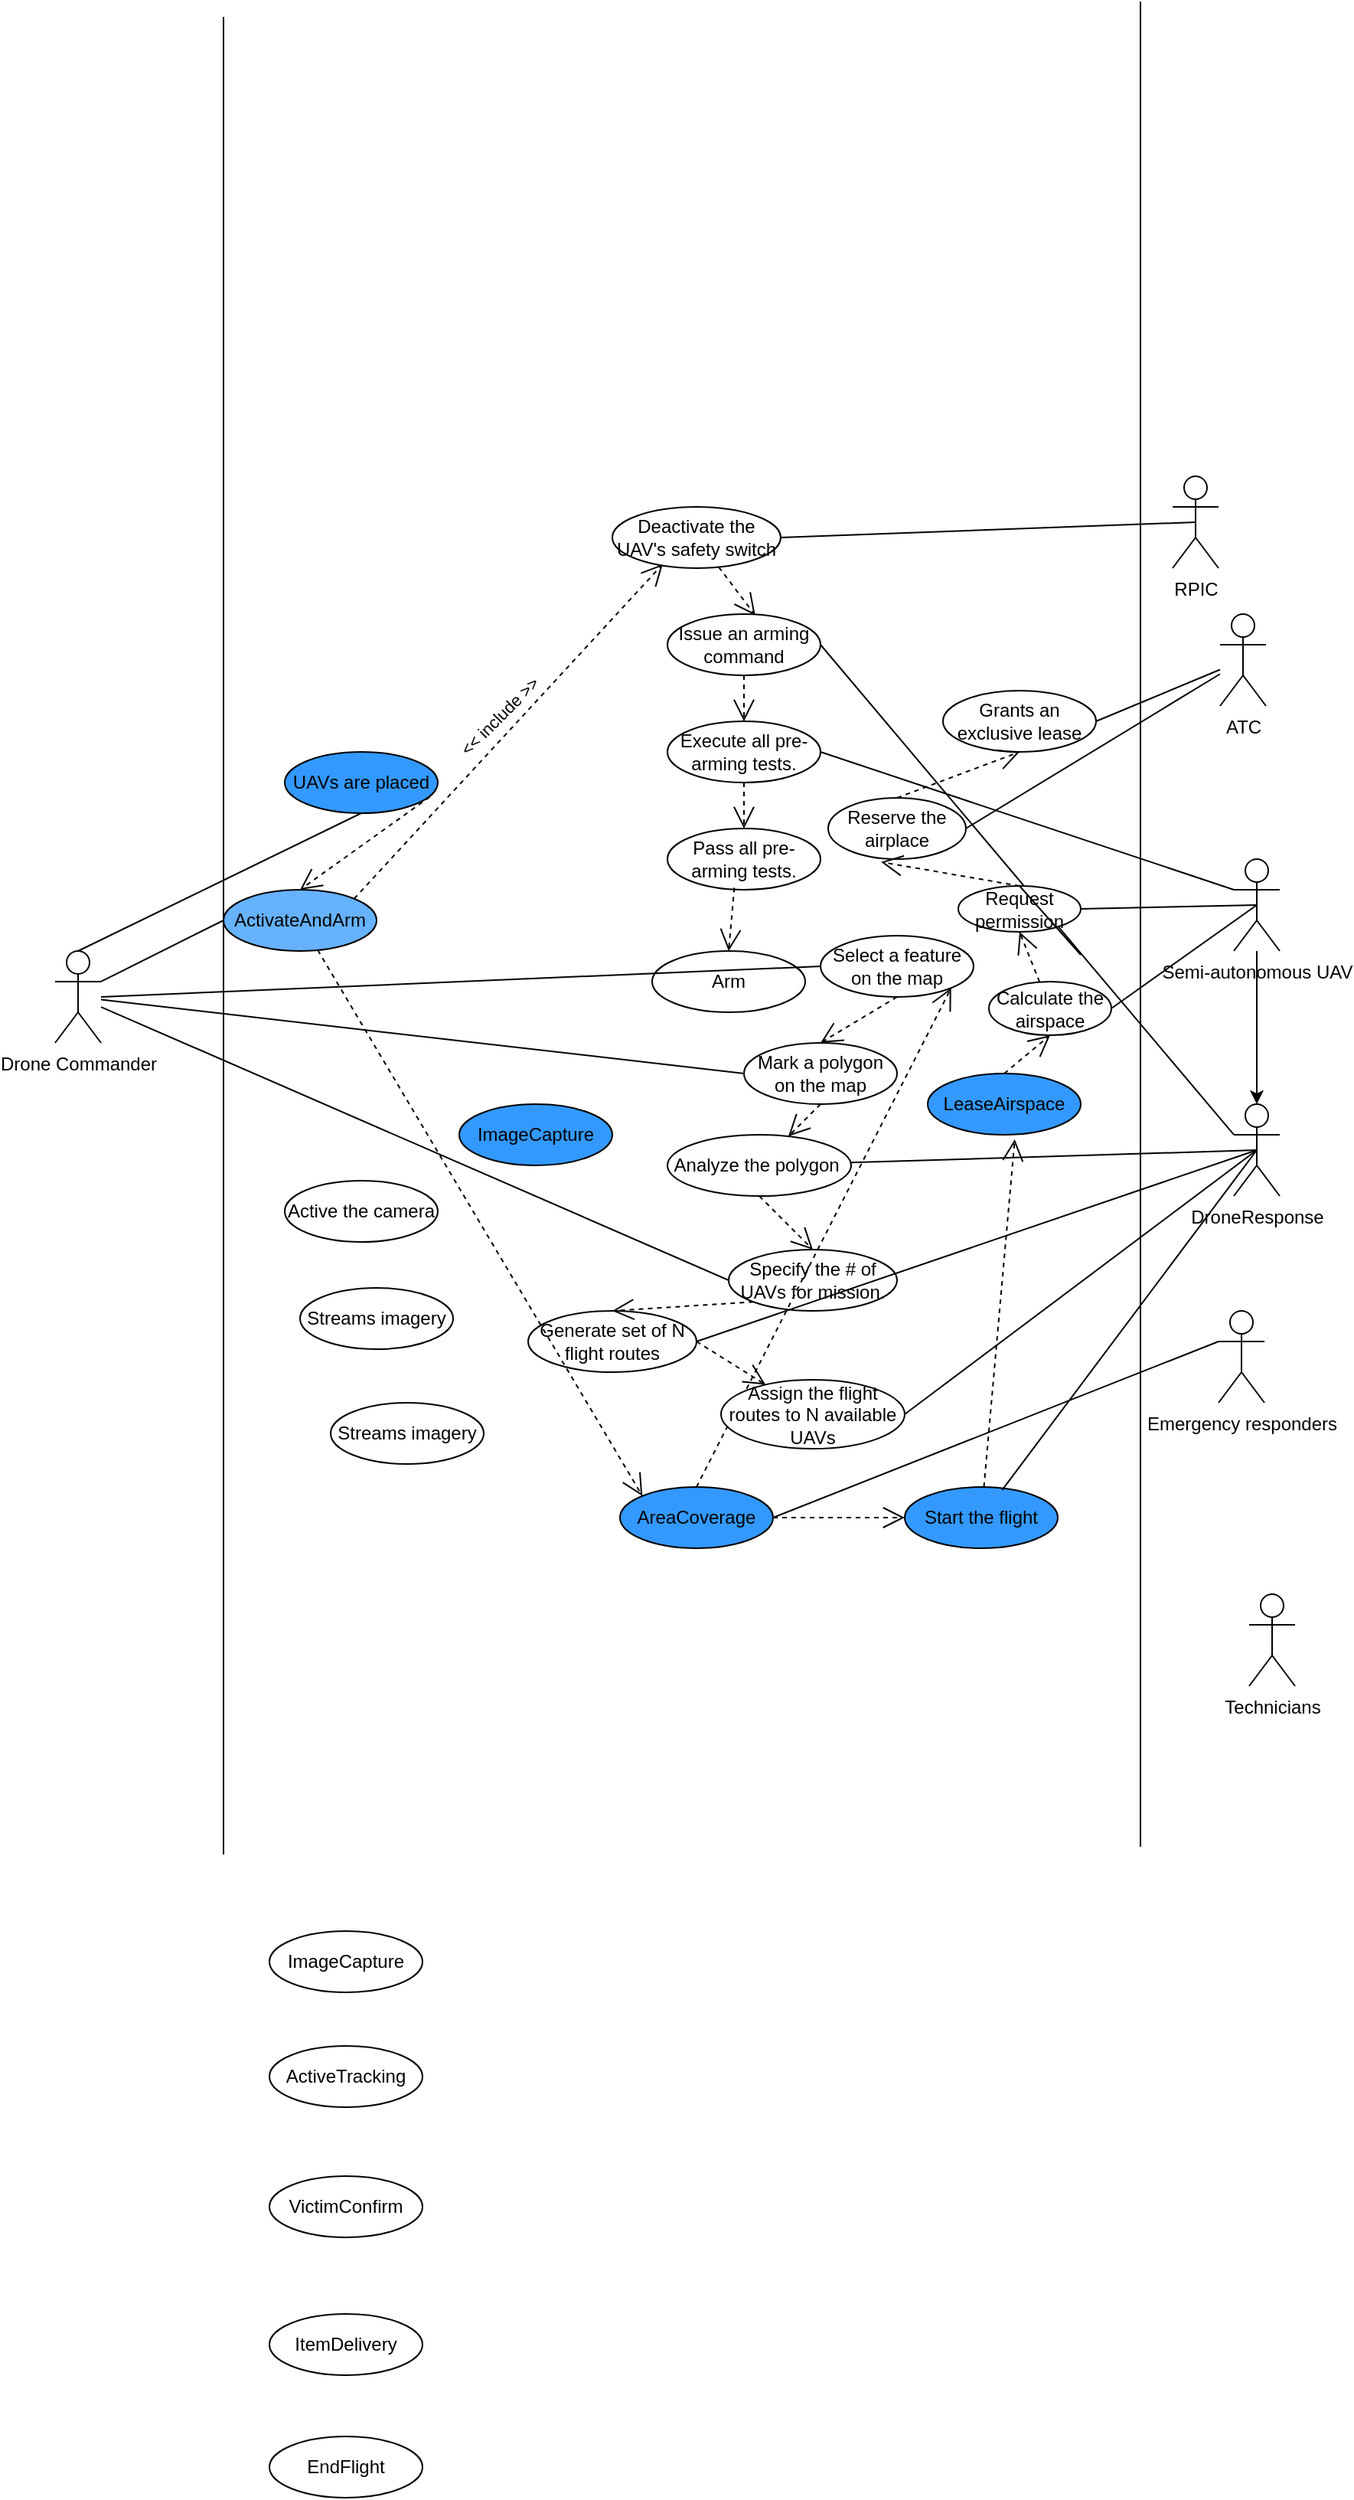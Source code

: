 <mxfile version="22.1.4" type="github">
  <diagram name="Page-1" id="hwL8e8LELadIlyGQyHQZ">
    <mxGraphModel dx="941" dy="2006" grid="1" gridSize="10" guides="1" tooltips="1" connect="1" arrows="1" fold="1" page="1" pageScale="1" pageWidth="827" pageHeight="1169" math="0" shadow="0">
      <root>
        <mxCell id="0" />
        <mxCell id="1" parent="0" />
        <mxCell id="xkGvFycIygTigsBlXQcr-1" value="" style="endArrow=none;html=1;rounded=0;" edge="1" parent="1">
          <mxGeometry width="50" height="50" relative="1" as="geometry">
            <mxPoint x="160" y="880" as="sourcePoint" />
            <mxPoint x="160" y="-320" as="targetPoint" />
          </mxGeometry>
        </mxCell>
        <mxCell id="xkGvFycIygTigsBlXQcr-2" value="" style="endArrow=none;html=1;rounded=0;" edge="1" parent="1">
          <mxGeometry width="50" height="50" relative="1" as="geometry">
            <mxPoint x="759" y="875" as="sourcePoint" />
            <mxPoint x="759" y="-330" as="targetPoint" />
          </mxGeometry>
        </mxCell>
        <mxCell id="xkGvFycIygTigsBlXQcr-3" value="Drone Commander" style="shape=umlActor;verticalLabelPosition=bottom;verticalAlign=top;html=1;" vertex="1" parent="1">
          <mxGeometry x="50" y="290" width="30" height="60" as="geometry" />
        </mxCell>
        <mxCell id="xkGvFycIygTigsBlXQcr-5" value="Semi-autonomous UAV" style="shape=umlActor;verticalLabelPosition=bottom;verticalAlign=top;html=1;" vertex="1" parent="1">
          <mxGeometry x="820" y="230" width="30" height="60" as="geometry" />
        </mxCell>
        <mxCell id="xkGvFycIygTigsBlXQcr-6" value="Emergency responders" style="shape=umlActor;verticalLabelPosition=bottom;verticalAlign=top;html=1;" vertex="1" parent="1">
          <mxGeometry x="810" y="525" width="30" height="60" as="geometry" />
        </mxCell>
        <mxCell id="xkGvFycIygTigsBlXQcr-7" value="DroneResponse" style="shape=umlActor;verticalLabelPosition=bottom;verticalAlign=top;html=1;" vertex="1" parent="1">
          <mxGeometry x="820" y="390" width="30" height="60" as="geometry" />
        </mxCell>
        <mxCell id="xkGvFycIygTigsBlXQcr-8" value="RPIC" style="shape=umlActor;verticalLabelPosition=bottom;verticalAlign=top;html=1;" vertex="1" parent="1">
          <mxGeometry x="780" y="-20" width="30" height="60" as="geometry" />
        </mxCell>
        <mxCell id="xkGvFycIygTigsBlXQcr-9" value="Technicians" style="shape=umlActor;verticalLabelPosition=bottom;verticalAlign=top;html=1;" vertex="1" parent="1">
          <mxGeometry x="830" y="710" width="30" height="60" as="geometry" />
        </mxCell>
        <mxCell id="xkGvFycIygTigsBlXQcr-12" value="ActivateAndArm" style="ellipse;whiteSpace=wrap;html=1;align=center;fillColor=#66B2FF;" vertex="1" parent="1">
          <mxGeometry x="160" y="250" width="100" height="40" as="geometry" />
        </mxCell>
        <mxCell id="xkGvFycIygTigsBlXQcr-13" value="AreaCoverage" style="ellipse;whiteSpace=wrap;html=1;align=center;fillColor=#3399FF;" vertex="1" parent="1">
          <mxGeometry x="419" y="640" width="100" height="40" as="geometry" />
        </mxCell>
        <mxCell id="xkGvFycIygTigsBlXQcr-14" value="LeaseAirspace" style="ellipse;whiteSpace=wrap;html=1;align=center;fillColor=#3399FF;" vertex="1" parent="1">
          <mxGeometry x="620" y="370" width="100" height="40" as="geometry" />
        </mxCell>
        <mxCell id="xkGvFycIygTigsBlXQcr-15" value="ImageCapture" style="ellipse;whiteSpace=wrap;html=1;align=center;" vertex="1" parent="1">
          <mxGeometry x="190" y="930" width="100" height="40" as="geometry" />
        </mxCell>
        <mxCell id="xkGvFycIygTigsBlXQcr-16" value="ActiveTracking" style="ellipse;whiteSpace=wrap;html=1;align=center;" vertex="1" parent="1">
          <mxGeometry x="190" y="1005" width="100" height="40" as="geometry" />
        </mxCell>
        <mxCell id="xkGvFycIygTigsBlXQcr-17" value="VictimConfirm" style="ellipse;whiteSpace=wrap;html=1;align=center;" vertex="1" parent="1">
          <mxGeometry x="190" y="1090" width="100" height="40" as="geometry" />
        </mxCell>
        <mxCell id="xkGvFycIygTigsBlXQcr-18" value="ItemDelivery" style="ellipse;whiteSpace=wrap;html=1;align=center;" vertex="1" parent="1">
          <mxGeometry x="190" y="1180" width="100" height="40" as="geometry" />
        </mxCell>
        <mxCell id="xkGvFycIygTigsBlXQcr-19" value="EndFlight" style="ellipse;whiteSpace=wrap;html=1;align=center;" vertex="1" parent="1">
          <mxGeometry x="190" y="1260" width="100" height="40" as="geometry" />
        </mxCell>
        <mxCell id="xkGvFycIygTigsBlXQcr-23" value="" style="endArrow=none;html=1;rounded=0;exitX=1;exitY=0.333;exitDx=0;exitDy=0;exitPerimeter=0;entryX=0;entryY=0.5;entryDx=0;entryDy=0;" edge="1" parent="1" source="xkGvFycIygTigsBlXQcr-3" target="xkGvFycIygTigsBlXQcr-12">
          <mxGeometry width="50" height="50" relative="1" as="geometry">
            <mxPoint x="230" y="260" as="sourcePoint" />
            <mxPoint x="210" y="40" as="targetPoint" />
          </mxGeometry>
        </mxCell>
        <mxCell id="xkGvFycIygTigsBlXQcr-24" value="" style="endArrow=open;endSize=12;dashed=1;html=1;rounded=0;exitX=1;exitY=0;exitDx=0;exitDy=0;entryX=0.3;entryY=0.933;entryDx=0;entryDy=0;entryPerimeter=0;" edge="1" parent="1" source="xkGvFycIygTigsBlXQcr-12" target="xkGvFycIygTigsBlXQcr-25">
          <mxGeometry x="-0.185" y="26" width="160" relative="1" as="geometry">
            <mxPoint x="390" y="290" as="sourcePoint" />
            <mxPoint x="440" y="210" as="targetPoint" />
            <mxPoint as="offset" />
          </mxGeometry>
        </mxCell>
        <mxCell id="xkGvFycIygTigsBlXQcr-27" value="&amp;lt;&amp;lt; include &amp;gt;&amp;gt;" style="edgeLabel;html=1;align=center;verticalAlign=middle;resizable=0;points=[];rotation=-45;" vertex="1" connectable="0" parent="xkGvFycIygTigsBlXQcr-24">
          <mxGeometry x="0.029" y="-2" relative="1" as="geometry">
            <mxPoint x="-11" y="-8" as="offset" />
          </mxGeometry>
        </mxCell>
        <mxCell id="xkGvFycIygTigsBlXQcr-25" value="Deactivate the UAV&#39;s safety switch" style="ellipse;whiteSpace=wrap;html=1;align=center;" vertex="1" parent="1">
          <mxGeometry x="414" width="110" height="40" as="geometry" />
        </mxCell>
        <mxCell id="xkGvFycIygTigsBlXQcr-26" value="" style="endArrow=none;html=1;rounded=0;exitX=1;exitY=0.5;exitDx=0;exitDy=0;entryX=0.5;entryY=0.5;entryDx=0;entryDy=0;entryPerimeter=0;" edge="1" parent="1" source="xkGvFycIygTigsBlXQcr-25" target="xkGvFycIygTigsBlXQcr-8">
          <mxGeometry width="50" height="50" relative="1" as="geometry">
            <mxPoint x="540" y="180" as="sourcePoint" />
            <mxPoint x="740" y="130" as="targetPoint" />
          </mxGeometry>
        </mxCell>
        <mxCell id="xkGvFycIygTigsBlXQcr-28" value="" style="endArrow=open;endSize=12;dashed=1;html=1;rounded=0;entryX=0.574;entryY=0.021;entryDx=0;entryDy=0;entryPerimeter=0;" edge="1" parent="1" source="xkGvFycIygTigsBlXQcr-25" target="xkGvFycIygTigsBlXQcr-32">
          <mxGeometry x="-0.185" y="26" width="160" relative="1" as="geometry">
            <mxPoint x="439.17" y="200" as="sourcePoint" />
            <mxPoint x="524.002" y="40.217" as="targetPoint" />
            <mxPoint as="offset" />
          </mxGeometry>
        </mxCell>
        <mxCell id="xkGvFycIygTigsBlXQcr-31" value="" style="endArrow=none;html=1;rounded=0;exitX=1;exitY=0.5;exitDx=0;exitDy=0;entryX=0;entryY=0.333;entryDx=0;entryDy=0;entryPerimeter=0;" edge="1" parent="1" source="xkGvFycIygTigsBlXQcr-32" target="xkGvFycIygTigsBlXQcr-7">
          <mxGeometry width="50" height="50" relative="1" as="geometry">
            <mxPoint x="545" y="380" as="sourcePoint" />
            <mxPoint x="760" y="370" as="targetPoint" />
          </mxGeometry>
        </mxCell>
        <mxCell id="xkGvFycIygTigsBlXQcr-32" value="Issue an arming command" style="ellipse;whiteSpace=wrap;html=1;align=center;" vertex="1" parent="1">
          <mxGeometry x="450" y="70" width="100" height="40" as="geometry" />
        </mxCell>
        <mxCell id="xkGvFycIygTigsBlXQcr-33" value="Execute all pre-arming tests." style="ellipse;whiteSpace=wrap;html=1;align=center;" vertex="1" parent="1">
          <mxGeometry x="450" y="140" width="100" height="40" as="geometry" />
        </mxCell>
        <mxCell id="xkGvFycIygTigsBlXQcr-34" value="" style="endArrow=open;endSize=12;dashed=1;html=1;rounded=0;entryX=0.5;entryY=0;entryDx=0;entryDy=0;" edge="1" parent="1" source="xkGvFycIygTigsBlXQcr-32" target="xkGvFycIygTigsBlXQcr-33">
          <mxGeometry x="-0.185" y="26" width="160" relative="1" as="geometry">
            <mxPoint x="375" y="360" as="sourcePoint" />
            <mxPoint x="480" y="280" as="targetPoint" />
            <mxPoint as="offset" />
          </mxGeometry>
        </mxCell>
        <mxCell id="xkGvFycIygTigsBlXQcr-35" value="Pass all pre-arming tests." style="ellipse;whiteSpace=wrap;html=1;align=center;" vertex="1" parent="1">
          <mxGeometry x="450" y="210" width="100" height="40" as="geometry" />
        </mxCell>
        <mxCell id="xkGvFycIygTigsBlXQcr-36" value="" style="endArrow=open;endSize=12;dashed=1;html=1;rounded=0;exitX=0.5;exitY=1;exitDx=0;exitDy=0;entryX=0.5;entryY=0;entryDx=0;entryDy=0;" edge="1" parent="1" source="xkGvFycIygTigsBlXQcr-33" target="xkGvFycIygTigsBlXQcr-35">
          <mxGeometry x="-0.185" y="26" width="160" relative="1" as="geometry">
            <mxPoint x="380" y="320" as="sourcePoint" />
            <mxPoint x="480" y="260" as="targetPoint" />
            <mxPoint as="offset" />
            <Array as="points" />
          </mxGeometry>
        </mxCell>
        <mxCell id="xkGvFycIygTigsBlXQcr-37" value="" style="endArrow=none;html=1;rounded=0;exitX=1;exitY=0.5;exitDx=0;exitDy=0;entryX=0;entryY=0.333;entryDx=0;entryDy=0;entryPerimeter=0;" edge="1" parent="1" source="xkGvFycIygTigsBlXQcr-33" target="xkGvFycIygTigsBlXQcr-5">
          <mxGeometry width="50" height="50" relative="1" as="geometry">
            <mxPoint x="600" y="280" as="sourcePoint" />
            <mxPoint x="800" y="230" as="targetPoint" />
          </mxGeometry>
        </mxCell>
        <mxCell id="xkGvFycIygTigsBlXQcr-38" value="" style="endArrow=none;html=1;rounded=0;exitX=1;exitY=0.5;exitDx=0;exitDy=0;entryX=0.5;entryY=0.5;entryDx=0;entryDy=0;entryPerimeter=0;" edge="1" parent="1" source="xkGvFycIygTigsBlXQcr-79" target="xkGvFycIygTigsBlXQcr-5">
          <mxGeometry width="50" height="50" relative="1" as="geometry">
            <mxPoint x="650.0" y="360" as="sourcePoint" />
            <mxPoint x="890" y="370" as="targetPoint" />
          </mxGeometry>
        </mxCell>
        <mxCell id="xkGvFycIygTigsBlXQcr-39" value="Arm" style="ellipse;whiteSpace=wrap;html=1;align=center;" vertex="1" parent="1">
          <mxGeometry x="440" y="290" width="100" height="40" as="geometry" />
        </mxCell>
        <mxCell id="xkGvFycIygTigsBlXQcr-40" value="" style="endArrow=open;endSize=12;dashed=1;html=1;rounded=0;exitX=0.437;exitY=0.968;exitDx=0;exitDy=0;entryX=0.5;entryY=0;entryDx=0;entryDy=0;exitPerimeter=0;" edge="1" parent="1" source="xkGvFycIygTigsBlXQcr-35" target="xkGvFycIygTigsBlXQcr-39">
          <mxGeometry x="-0.185" y="26" width="160" relative="1" as="geometry">
            <mxPoint x="380" y="300" as="sourcePoint" />
            <mxPoint x="480" y="280" as="targetPoint" />
            <mxPoint as="offset" />
            <Array as="points" />
          </mxGeometry>
        </mxCell>
        <mxCell id="xkGvFycIygTigsBlXQcr-41" style="edgeStyle=orthogonalEdgeStyle;rounded=0;orthogonalLoop=1;jettySize=auto;html=1;entryX=0.5;entryY=0;entryDx=0;entryDy=0;entryPerimeter=0;" edge="1" parent="1" source="xkGvFycIygTigsBlXQcr-5" target="xkGvFycIygTigsBlXQcr-7">
          <mxGeometry relative="1" as="geometry" />
        </mxCell>
        <mxCell id="xkGvFycIygTigsBlXQcr-42" value="" style="endArrow=none;html=1;rounded=0;exitX=1;exitY=0.5;exitDx=0;exitDy=0;entryX=0;entryY=0.333;entryDx=0;entryDy=0;entryPerimeter=0;" edge="1" parent="1" source="xkGvFycIygTigsBlXQcr-13" target="xkGvFycIygTigsBlXQcr-6">
          <mxGeometry width="50" height="50" relative="1" as="geometry">
            <mxPoint x="470" y="520" as="sourcePoint" />
            <mxPoint x="670" y="470" as="targetPoint" />
          </mxGeometry>
        </mxCell>
        <mxCell id="xkGvFycIygTigsBlXQcr-43" value="Select a feature on the map" style="ellipse;whiteSpace=wrap;html=1;align=center;" vertex="1" parent="1">
          <mxGeometry x="550" y="280" width="100" height="40" as="geometry" />
        </mxCell>
        <mxCell id="xkGvFycIygTigsBlXQcr-45" value="Mark a polygon on the map" style="ellipse;whiteSpace=wrap;html=1;align=center;" vertex="1" parent="1">
          <mxGeometry x="500" y="350" width="100" height="40" as="geometry" />
        </mxCell>
        <mxCell id="xkGvFycIygTigsBlXQcr-48" value="Specify the # of UAVs for mission." style="ellipse;whiteSpace=wrap;html=1;align=center;" vertex="1" parent="1">
          <mxGeometry x="490" y="485" width="110" height="40" as="geometry" />
        </mxCell>
        <mxCell id="xkGvFycIygTigsBlXQcr-49" value="Analyze the polygon&amp;nbsp;" style="ellipse;whiteSpace=wrap;html=1;align=center;" vertex="1" parent="1">
          <mxGeometry x="450" y="410" width="120" height="40" as="geometry" />
        </mxCell>
        <mxCell id="xkGvFycIygTigsBlXQcr-50" value="" style="endArrow=none;html=1;rounded=0;entryX=0.5;entryY=0.5;entryDx=0;entryDy=0;entryPerimeter=0;" edge="1" parent="1" source="xkGvFycIygTigsBlXQcr-49" target="xkGvFycIygTigsBlXQcr-7">
          <mxGeometry width="50" height="50" relative="1" as="geometry">
            <mxPoint x="530.0" y="436" as="sourcePoint" />
            <mxPoint x="795" y="416" as="targetPoint" />
          </mxGeometry>
        </mxCell>
        <mxCell id="xkGvFycIygTigsBlXQcr-52" value="" style="endArrow=none;html=1;rounded=0;entryX=0;entryY=0.5;entryDx=0;entryDy=0;" edge="1" parent="1" target="xkGvFycIygTigsBlXQcr-43">
          <mxGeometry width="50" height="50" relative="1" as="geometry">
            <mxPoint x="80" y="320" as="sourcePoint" />
            <mxPoint x="290" y="330" as="targetPoint" />
          </mxGeometry>
        </mxCell>
        <mxCell id="xkGvFycIygTigsBlXQcr-53" value="" style="endArrow=none;html=1;rounded=0;entryX=0;entryY=0.5;entryDx=0;entryDy=0;" edge="1" parent="1" source="xkGvFycIygTigsBlXQcr-3" target="xkGvFycIygTigsBlXQcr-45">
          <mxGeometry width="50" height="50" relative="1" as="geometry">
            <mxPoint x="90" y="340" as="sourcePoint" />
            <mxPoint x="550" y="390" as="targetPoint" />
          </mxGeometry>
        </mxCell>
        <mxCell id="xkGvFycIygTigsBlXQcr-54" value="" style="endArrow=none;html=1;rounded=0;entryX=0;entryY=0.5;entryDx=0;entryDy=0;" edge="1" parent="1" source="xkGvFycIygTigsBlXQcr-3" target="xkGvFycIygTigsBlXQcr-48">
          <mxGeometry width="50" height="50" relative="1" as="geometry">
            <mxPoint x="-10" y="401.5" as="sourcePoint" />
            <mxPoint x="400" y="478.5" as="targetPoint" />
          </mxGeometry>
        </mxCell>
        <mxCell id="xkGvFycIygTigsBlXQcr-55" value="Generate set of N flight routes" style="ellipse;whiteSpace=wrap;html=1;align=center;" vertex="1" parent="1">
          <mxGeometry x="359" y="525" width="110" height="40" as="geometry" />
        </mxCell>
        <mxCell id="xkGvFycIygTigsBlXQcr-56" value="" style="endArrow=open;endSize=12;dashed=1;html=1;rounded=0;exitX=0.5;exitY=0;exitDx=0;exitDy=0;entryX=1;entryY=1;entryDx=0;entryDy=0;" edge="1" parent="1" source="xkGvFycIygTigsBlXQcr-13" target="xkGvFycIygTigsBlXQcr-43">
          <mxGeometry x="-0.185" y="26" width="160" relative="1" as="geometry">
            <mxPoint x="560" y="480" as="sourcePoint" />
            <mxPoint x="660" y="500" as="targetPoint" />
            <mxPoint as="offset" />
            <Array as="points" />
          </mxGeometry>
        </mxCell>
        <mxCell id="xkGvFycIygTigsBlXQcr-61" value="" style="endArrow=none;html=1;rounded=0;entryX=0.5;entryY=0.5;entryDx=0;entryDy=0;entryPerimeter=0;exitX=1;exitY=0.5;exitDx=0;exitDy=0;" edge="1" parent="1" source="xkGvFycIygTigsBlXQcr-55" target="xkGvFycIygTigsBlXQcr-7">
          <mxGeometry width="50" height="50" relative="1" as="geometry">
            <mxPoint x="554" y="500" as="sourcePoint" />
            <mxPoint x="820" y="484" as="targetPoint" />
          </mxGeometry>
        </mxCell>
        <mxCell id="xkGvFycIygTigsBlXQcr-62" value="Assign the flight routes to N available UAVs" style="ellipse;whiteSpace=wrap;html=1;align=center;" vertex="1" parent="1">
          <mxGeometry x="485" y="570" width="120" height="45" as="geometry" />
        </mxCell>
        <mxCell id="xkGvFycIygTigsBlXQcr-63" value="" style="endArrow=none;html=1;rounded=0;entryX=0.5;entryY=0.5;entryDx=0;entryDy=0;entryPerimeter=0;exitX=1;exitY=0.5;exitDx=0;exitDy=0;" edge="1" parent="1" source="xkGvFycIygTigsBlXQcr-62" target="xkGvFycIygTigsBlXQcr-7">
          <mxGeometry width="50" height="50" relative="1" as="geometry">
            <mxPoint x="520" y="530" as="sourcePoint" />
            <mxPoint x="845" y="430" as="targetPoint" />
          </mxGeometry>
        </mxCell>
        <mxCell id="xkGvFycIygTigsBlXQcr-65" value="UAVs are placed" style="ellipse;whiteSpace=wrap;html=1;align=center;fillColor=#3399FF;" vertex="1" parent="1">
          <mxGeometry x="200" y="160" width="100" height="40" as="geometry" />
        </mxCell>
        <mxCell id="xkGvFycIygTigsBlXQcr-67" value="" style="endArrow=none;html=1;rounded=0;exitX=0.5;exitY=0;exitDx=0;exitDy=0;exitPerimeter=0;entryX=0.5;entryY=1;entryDx=0;entryDy=0;" edge="1" parent="1" source="xkGvFycIygTigsBlXQcr-3" target="xkGvFycIygTigsBlXQcr-65">
          <mxGeometry width="50" height="50" relative="1" as="geometry">
            <mxPoint x="60" y="270" as="sourcePoint" />
            <mxPoint x="260" y="220" as="targetPoint" />
          </mxGeometry>
        </mxCell>
        <mxCell id="xkGvFycIygTigsBlXQcr-68" value="" style="endArrow=open;endSize=12;dashed=1;html=1;rounded=0;exitX=0.948;exitY=0.733;exitDx=0;exitDy=0;entryX=0.5;entryY=0;entryDx=0;entryDy=0;exitPerimeter=0;fillColor=#3399FF;" edge="1" parent="1" source="xkGvFycIygTigsBlXQcr-65" target="xkGvFycIygTigsBlXQcr-12">
          <mxGeometry x="-0.185" y="26" width="160" relative="1" as="geometry">
            <mxPoint x="290" y="150" as="sourcePoint" />
            <mxPoint x="390" y="170" as="targetPoint" />
            <mxPoint as="offset" />
            <Array as="points" />
          </mxGeometry>
        </mxCell>
        <mxCell id="xkGvFycIygTigsBlXQcr-70" value="" style="endArrow=open;endSize=12;dashed=1;html=1;rounded=0;entryX=0;entryY=0;entryDx=0;entryDy=0;" edge="1" parent="1" source="xkGvFycIygTigsBlXQcr-12" target="xkGvFycIygTigsBlXQcr-13">
          <mxGeometry x="-0.185" y="26" width="160" relative="1" as="geometry">
            <mxPoint x="396" y="289" as="sourcePoint" />
            <mxPoint x="431" y="340" as="targetPoint" />
            <mxPoint as="offset" />
            <Array as="points" />
          </mxGeometry>
        </mxCell>
        <mxCell id="xkGvFycIygTigsBlXQcr-71" value="Start the flight" style="ellipse;whiteSpace=wrap;html=1;align=center;fillColor=#3399FF;" vertex="1" parent="1">
          <mxGeometry x="605" y="640" width="100" height="40" as="geometry" />
        </mxCell>
        <mxCell id="xkGvFycIygTigsBlXQcr-74" value="" style="endArrow=open;endSize=12;dashed=1;html=1;rounded=0;exitX=1;exitY=0.5;exitDx=0;exitDy=0;entryX=0;entryY=0.5;entryDx=0;entryDy=0;" edge="1" parent="1" source="xkGvFycIygTigsBlXQcr-13" target="xkGvFycIygTigsBlXQcr-71">
          <mxGeometry x="-0.185" y="26" width="160" relative="1" as="geometry">
            <mxPoint x="570" y="811" as="sourcePoint" />
            <mxPoint x="470" y="620" as="targetPoint" />
            <mxPoint as="offset" />
            <Array as="points" />
          </mxGeometry>
        </mxCell>
        <mxCell id="xkGvFycIygTigsBlXQcr-75" value="" style="endArrow=none;html=1;rounded=0;entryX=0.5;entryY=0.5;entryDx=0;entryDy=0;entryPerimeter=0;exitX=0.637;exitY=0.049;exitDx=0;exitDy=0;exitPerimeter=0;" edge="1" parent="1" source="xkGvFycIygTigsBlXQcr-71" target="xkGvFycIygTigsBlXQcr-7">
          <mxGeometry width="50" height="50" relative="1" as="geometry">
            <mxPoint x="580" y="528" as="sourcePoint" />
            <mxPoint x="846" y="512" as="targetPoint" />
          </mxGeometry>
        </mxCell>
        <mxCell id="xkGvFycIygTigsBlXQcr-78" value="" style="endArrow=open;endSize=12;dashed=1;html=1;rounded=0;entryX=0.569;entryY=1.075;entryDx=0;entryDy=0;entryPerimeter=0;" edge="1" parent="1" source="xkGvFycIygTigsBlXQcr-71" target="xkGvFycIygTigsBlXQcr-14">
          <mxGeometry x="-0.185" y="26" width="160" relative="1" as="geometry">
            <mxPoint x="640" y="541" as="sourcePoint" />
            <mxPoint x="675" y="350" as="targetPoint" />
            <mxPoint as="offset" />
            <Array as="points" />
          </mxGeometry>
        </mxCell>
        <mxCell id="xkGvFycIygTigsBlXQcr-79" value="Calculate the airspace" style="ellipse;whiteSpace=wrap;html=1;align=center;" vertex="1" parent="1">
          <mxGeometry x="660" y="310" width="80" height="35" as="geometry" />
        </mxCell>
        <mxCell id="xkGvFycIygTigsBlXQcr-80" value="Request permission" style="ellipse;whiteSpace=wrap;html=1;align=center;" vertex="1" parent="1">
          <mxGeometry x="640" y="247.5" width="80" height="30" as="geometry" />
        </mxCell>
        <mxCell id="xkGvFycIygTigsBlXQcr-81" value="" style="endArrow=open;endSize=12;dashed=1;html=1;rounded=0;exitX=0.5;exitY=0;exitDx=0;exitDy=0;entryX=0.5;entryY=1;entryDx=0;entryDy=0;" edge="1" parent="1" source="xkGvFycIygTigsBlXQcr-14" target="xkGvFycIygTigsBlXQcr-79">
          <mxGeometry x="-0.185" y="26" width="160" relative="1" as="geometry">
            <mxPoint x="640" y="310" as="sourcePoint" />
            <mxPoint x="670" y="350" as="targetPoint" />
            <mxPoint as="offset" />
            <Array as="points" />
          </mxGeometry>
        </mxCell>
        <mxCell id="xkGvFycIygTigsBlXQcr-84" value="ATC" style="shape=umlActor;verticalLabelPosition=bottom;verticalAlign=top;html=1;" vertex="1" parent="1">
          <mxGeometry x="811" y="70" width="30" height="60" as="geometry" />
        </mxCell>
        <mxCell id="xkGvFycIygTigsBlXQcr-86" value="Reserve the airplace" style="ellipse;whiteSpace=wrap;html=1;align=center;" vertex="1" parent="1">
          <mxGeometry x="555" y="190" width="90" height="40" as="geometry" />
        </mxCell>
        <mxCell id="xkGvFycIygTigsBlXQcr-87" value="Grants an exclusive lease" style="ellipse;whiteSpace=wrap;html=1;align=center;" vertex="1" parent="1">
          <mxGeometry x="630" y="120" width="100" height="40" as="geometry" />
        </mxCell>
        <mxCell id="xkGvFycIygTigsBlXQcr-88" value="" style="endArrow=none;html=1;rounded=0;exitX=0.5;exitY=0;exitDx=0;exitDy=0;entryX=0;entryY=0.333;entryDx=0;entryDy=0;entryPerimeter=0;" edge="1" parent="1" source="xkGvFycIygTigsBlXQcr-80">
          <mxGeometry width="50" height="50" relative="1" as="geometry">
            <mxPoint x="480" y="272.5" as="sourcePoint" />
            <mxPoint x="720" y="292.5" as="targetPoint" />
          </mxGeometry>
        </mxCell>
        <mxCell id="xkGvFycIygTigsBlXQcr-90" value="" style="endArrow=none;html=1;rounded=0;exitX=1;exitY=0.5;exitDx=0;exitDy=0;" edge="1" parent="1" source="xkGvFycIygTigsBlXQcr-86" target="xkGvFycIygTigsBlXQcr-84">
          <mxGeometry width="50" height="50" relative="1" as="geometry">
            <mxPoint x="565" y="175" as="sourcePoint" />
            <mxPoint x="810" y="65" as="targetPoint" />
          </mxGeometry>
        </mxCell>
        <mxCell id="xkGvFycIygTigsBlXQcr-91" value="" style="endArrow=none;html=1;rounded=0;exitX=1;exitY=0.5;exitDx=0;exitDy=0;" edge="1" parent="1" source="xkGvFycIygTigsBlXQcr-87" target="xkGvFycIygTigsBlXQcr-84">
          <mxGeometry width="50" height="50" relative="1" as="geometry">
            <mxPoint x="730" y="130" as="sourcePoint" />
            <mxPoint x="821" y="113" as="targetPoint" />
          </mxGeometry>
        </mxCell>
        <mxCell id="xkGvFycIygTigsBlXQcr-92" value="" style="endArrow=open;endSize=12;dashed=1;html=1;rounded=0;exitX=0.5;exitY=1;exitDx=0;exitDy=0;entryX=0.5;entryY=0;entryDx=0;entryDy=0;" edge="1" parent="1" source="xkGvFycIygTigsBlXQcr-43" target="xkGvFycIygTigsBlXQcr-45">
          <mxGeometry x="-0.185" y="26" width="160" relative="1" as="geometry">
            <mxPoint x="570" y="329" as="sourcePoint" />
            <mxPoint x="566" y="370" as="targetPoint" />
            <mxPoint as="offset" />
            <Array as="points" />
          </mxGeometry>
        </mxCell>
        <mxCell id="xkGvFycIygTigsBlXQcr-93" value="" style="endArrow=open;endSize=12;dashed=1;html=1;rounded=0;exitX=0.5;exitY=1;exitDx=0;exitDy=0;" edge="1" parent="1" source="xkGvFycIygTigsBlXQcr-45" target="xkGvFycIygTigsBlXQcr-49">
          <mxGeometry x="-0.185" y="26" width="160" relative="1" as="geometry">
            <mxPoint x="515" y="390" as="sourcePoint" />
            <mxPoint x="465" y="420" as="targetPoint" />
            <mxPoint as="offset" />
            <Array as="points" />
          </mxGeometry>
        </mxCell>
        <mxCell id="xkGvFycIygTigsBlXQcr-94" value="" style="endArrow=open;endSize=12;dashed=1;html=1;rounded=0;exitX=0.5;exitY=1;exitDx=0;exitDy=0;entryX=0.5;entryY=0;entryDx=0;entryDy=0;" edge="1" parent="1" source="xkGvFycIygTigsBlXQcr-49" target="xkGvFycIygTigsBlXQcr-48">
          <mxGeometry x="-0.185" y="26" width="160" relative="1" as="geometry">
            <mxPoint x="621" y="449" as="sourcePoint" />
            <mxPoint x="600" y="470" as="targetPoint" />
            <mxPoint as="offset" />
            <Array as="points" />
          </mxGeometry>
        </mxCell>
        <mxCell id="xkGvFycIygTigsBlXQcr-97" value="" style="endArrow=open;endSize=12;dashed=1;html=1;rounded=0;exitX=0;exitY=1;exitDx=0;exitDy=0;entryX=0.5;entryY=0;entryDx=0;entryDy=0;" edge="1" parent="1" source="xkGvFycIygTigsBlXQcr-48" target="xkGvFycIygTigsBlXQcr-55">
          <mxGeometry x="-0.185" y="26" width="160" relative="1" as="geometry">
            <mxPoint x="304" y="544" as="sourcePoint" />
            <mxPoint x="300" y="585" as="targetPoint" />
            <mxPoint as="offset" />
            <Array as="points" />
          </mxGeometry>
        </mxCell>
        <mxCell id="xkGvFycIygTigsBlXQcr-98" value="" style="endArrow=open;endSize=12;dashed=1;html=1;rounded=0;exitX=1;exitY=0.5;exitDx=0;exitDy=0;" edge="1" parent="1" source="xkGvFycIygTigsBlXQcr-55" target="xkGvFycIygTigsBlXQcr-62">
          <mxGeometry x="-0.185" y="26" width="160" relative="1" as="geometry">
            <mxPoint x="469" y="579" as="sourcePoint" />
            <mxPoint x="377" y="585" as="targetPoint" />
            <mxPoint as="offset" />
            <Array as="points" />
          </mxGeometry>
        </mxCell>
        <mxCell id="xkGvFycIygTigsBlXQcr-100" value="" style="endArrow=open;endSize=12;dashed=1;html=1;rounded=0;entryX=0.5;entryY=1;entryDx=0;entryDy=0;" edge="1" parent="1" source="xkGvFycIygTigsBlXQcr-79" target="xkGvFycIygTigsBlXQcr-80">
          <mxGeometry x="-0.185" y="26" width="160" relative="1" as="geometry">
            <mxPoint x="685" y="312.5" as="sourcePoint" />
            <mxPoint x="705" y="277.5" as="targetPoint" />
            <mxPoint as="offset" />
            <Array as="points" />
          </mxGeometry>
        </mxCell>
        <mxCell id="xkGvFycIygTigsBlXQcr-102" value="" style="endArrow=open;endSize=12;dashed=1;html=1;rounded=0;entryX=0.384;entryY=1.047;entryDx=0;entryDy=0;exitX=0.5;exitY=0;exitDx=0;exitDy=0;entryPerimeter=0;" edge="1" parent="1" source="xkGvFycIygTigsBlXQcr-80" target="xkGvFycIygTigsBlXQcr-86">
          <mxGeometry x="-0.185" y="26" width="160" relative="1" as="geometry">
            <mxPoint x="620" y="262" as="sourcePoint" />
            <mxPoint x="607" y="230" as="targetPoint" />
            <mxPoint as="offset" />
            <Array as="points" />
          </mxGeometry>
        </mxCell>
        <mxCell id="xkGvFycIygTigsBlXQcr-104" value="" style="endArrow=open;endSize=12;dashed=1;html=1;rounded=0;exitX=0.5;exitY=0;exitDx=0;exitDy=0;entryX=0.5;entryY=1;entryDx=0;entryDy=0;" edge="1" parent="1" source="xkGvFycIygTigsBlXQcr-86" target="xkGvFycIygTigsBlXQcr-87">
          <mxGeometry x="-0.185" y="26" width="160" relative="1" as="geometry">
            <mxPoint x="614" y="79" as="sourcePoint" />
            <mxPoint x="610" y="120" as="targetPoint" />
            <mxPoint as="offset" />
            <Array as="points" />
          </mxGeometry>
        </mxCell>
        <mxCell id="xkGvFycIygTigsBlXQcr-105" value="" style="endArrow=none;html=1;rounded=0;exitX=1;exitY=0.5;exitDx=0;exitDy=0;entryX=0.5;entryY=0.5;entryDx=0;entryDy=0;entryPerimeter=0;" edge="1" parent="1" source="xkGvFycIygTigsBlXQcr-80" target="xkGvFycIygTigsBlXQcr-5">
          <mxGeometry width="50" height="50" relative="1" as="geometry">
            <mxPoint x="750" y="338" as="sourcePoint" />
            <mxPoint x="845" y="270" as="targetPoint" />
          </mxGeometry>
        </mxCell>
        <mxCell id="xkGvFycIygTigsBlXQcr-106" value="ImageCapture" style="ellipse;whiteSpace=wrap;html=1;align=center;fillColor=#3399FF;" vertex="1" parent="1">
          <mxGeometry x="314" y="390" width="100" height="40" as="geometry" />
        </mxCell>
        <mxCell id="xkGvFycIygTigsBlXQcr-107" value="Active the camera" style="ellipse;whiteSpace=wrap;html=1;align=center;" vertex="1" parent="1">
          <mxGeometry x="200" y="440" width="100" height="40" as="geometry" />
        </mxCell>
        <mxCell id="xkGvFycIygTigsBlXQcr-108" value="Streams imagery" style="ellipse;whiteSpace=wrap;html=1;align=center;" vertex="1" parent="1">
          <mxGeometry x="210" y="510" width="100" height="40" as="geometry" />
        </mxCell>
        <mxCell id="xkGvFycIygTigsBlXQcr-109" value="Streams imagery" style="ellipse;whiteSpace=wrap;html=1;align=center;" vertex="1" parent="1">
          <mxGeometry x="230" y="585" width="100" height="40" as="geometry" />
        </mxCell>
      </root>
    </mxGraphModel>
  </diagram>
</mxfile>

